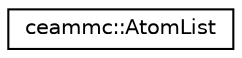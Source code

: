 digraph "Graphical Class Hierarchy"
{
  edge [fontname="Helvetica",fontsize="10",labelfontname="Helvetica",labelfontsize="10"];
  node [fontname="Helvetica",fontsize="10",shape=record];
  rankdir="LR";
  Node1 [label="ceammc::AtomList",height=0.2,width=0.4,color="black", fillcolor="white", style="filled",URL="$classceammc_1_1_atom_list.html"];
}
